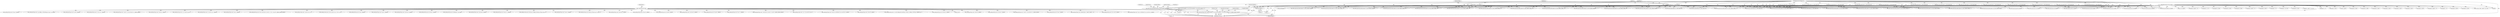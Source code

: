digraph "0_radare2_bbb4af56003c1afdad67af0c4339267ca38b1017@pointer" {
"1000498" [label="(Call,r_strbuf_setf (&op->esil, \"a,%s,[1],&,0x80,&,!,!,N,=,a,%s,[1],&,0x40,&,!,!,V,=,a,%s,[1],&,0xff,&,!,Z,=\",addrbuf, addrbuf, addrbuf))"];
"1000313" [label="(Call,r_strbuf_init (&op->esil))"];
"1000492" [label="(Call,_6502_anal_esil_get_addr_pattern3 (op, data, addrbuf, buffsize, 0))"];
"1000278" [label="(Call,memset (op, '\0', sizeof (RAnalOp)))"];
"1000265" [label="(MethodParameterIn,RAnalOp *op)"];
"1000267" [label="(MethodParameterIn,const ut8 *data)"];
"1000272" [label="(Call,buffsize = sizeof (addrbuf) - 1)"];
"1000274" [label="(Call,sizeof (addrbuf) - 1)"];
"1000716" [label="(Call,r_strbuf_setf (&op->esil, \"%s,a,^=\", addrbuf))"];
"1000809" [label="(Call,r_strbuf_setf (&op->esil, \"1,%s,[1],&,C,=,1,%s,[1],>>,%s,=[1]\", addrbuf, addrbuf, addrbuf))"];
"1000494" [label="(Identifier,data)"];
"1000839" [label="(Call,r_strbuf_set (&op->esil, \"1,a,<<,C,|,a,=,$c7,C,=,a,a,=\"))"];
"1001547" [label="(Call,_6502_anal_esil_get_addr_pattern1 (op, data, addrbuf, buffsize))"];
"1001655" [label="(Call,_6502_anal_esil_pop (op, data[0]))"];
"1000931" [label="(Call,_6502_anal_update_flags (op, _6502_FLAGS_NZ))"];
"1000540" [label="(Call,r_strbuf_setf (&op->esil, \"%s,[1],a,+=,C,NUM,$c7,C,=,a,+=,$c7,C,|=\", addrbuf))"];
"1000272" [label="(Call,buffsize = sizeof (addrbuf) - 1)"];
"1001442" [label="(Call,r_strbuf_setf (&op->esil, \"%s,[1],a,=\", addrbuf))"];
"1000479" [label="(Call,_6502_anal_esil_flags (op, data[0]))"];
"1001490" [label="(Call,_6502_anal_update_flags (op, _6502_FLAGS_NZ))"];
"1001293" [label="(Call,r_strbuf_setf (&op->esil, \"0x%04x,pc,=\", op->jump))"];
"1000876" [label="(Call,data[0] == 0x6a)"];
"1000668" [label="(Call,data[0] == 0x29)"];
"1000596" [label="(Call,_6502_anal_update_flags (op, _6502_FLAGS_BNZ))"];
"1001626" [label="(Call,_6502_anal_esil_push (op, data[0]))"];
"1000496" [label="(Identifier,buffsize)"];
"1000890" [label="(Call,_6502_anal_esil_get_addr_pattern2 (op, data, addrbuf, buffsize, 'x'))"];
"1000506" [label="(Identifier,addrbuf)"];
"1000818" [label="(Call,_6502_anal_update_flags (op, _6502_FLAGS_NZ))"];
"1001173" [label="(Call,op->jump = addr + data[1] + op->size)"];
"1000313" [label="(Call,r_strbuf_init (&op->esil))"];
"1000306" [label="(Call,op->id = data[0])"];
"1001240" [label="(Call,data[1] | data[2] << 8)"];
"1000681" [label="(Call,r_strbuf_setf (&op->esil, \"%s,[1],a,&=\", addrbuf))"];
"1000645" [label="(Call,_6502_anal_update_flags (op, _6502_FLAGS_NZ))"];
"1001167" [label="(Call,data[1] <= 127)"];
"1000724" [label="(Call,r_strbuf_setf (&op->esil, \"%s,[1],a,^=\", addrbuf))"];
"1000277" [label="(Literal,1)"];
"1001391" [label="(Call,r_strbuf_set (&op->esil, \"0x101,sp,+,[1],flags,=,0x102,sp,+,[2],pc,=,3,sp,+=\"))"];
"1001012" [label="(Call,_6502_anal_esil_get_addr_pattern1 (op, data, addrbuf, buffsize))"];
"1000320" [label="(Identifier,data)"];
"1001023" [label="(Call,r_strbuf_setf (&op->esil, \"%s,a,==\", addrbuf))"];
"1000495" [label="(Identifier,addrbuf)"];
"1001357" [label="(Call,r_strbuf_set (&op->esil, \"0x101,sp,+,[2],pc,=,pc,++=,2,sp,+=\"))"];
"1000760" [label="(Call,_6502_anal_esil_get_addr_pattern2 (op, data, addrbuf, buffsize, 'x'))"];
"1001121" [label="(Call,r_strbuf_setf (&op->esil, \"%s,[1],y,==\", addrbuf))"];
"1001068" [label="(Call,r_strbuf_setf (&op->esil, \"%s,x,==\", addrbuf))"];
"1001719" [label="(Call,_6502_anal_esil_mov (op, data[0]))"];
"1000918" [label="(Call,_6502_anal_esil_get_addr_pattern2 (op, data, addrbuf, buffsize, 'x'))"];
"1000711" [label="(Call,data[0] == 0x49)"];
"1001038" [label="(Call,_6502_anal_update_flags (op, _6502_FLAGS_BNZ))"];
"1001552" [label="(Call,r_strbuf_setf (&op->esil, \"a,%s,=[1]\", addrbuf))"];
"1001018" [label="(Call,data[0] == 0xc9)"];
"1001031" [label="(Call,r_strbuf_setf (&op->esil, \"%s,[1],a,==\", addrbuf))"];
"1000493" [label="(Identifier,op)"];
"1001697" [label="(Call,_6502_anal_esil_mov (op, data[0]))"];
"1000774" [label="(Call,_6502_anal_update_flags (op, _6502_FLAGS_NZ))"];
"1000673" [label="(Call,r_strbuf_setf (&op->esil, \"%s,a,&=\", addrbuf))"];
"1001429" [label="(Call,data[0] == 0xa9)"];
"1001504" [label="(Call,_6502_anal_esil_get_addr_pattern3 (op, data, addrbuf, buffsize, 'x'))"];
"1001056" [label="(Call,_6502_anal_esil_get_addr_pattern3 (op, data, addrbuf, buffsize, 0))"];
"1000269" [label="(Block,)"];
"1000265" [label="(MethodParameterIn,RAnalOp *op)"];
"1000944" [label="(Call,_6502_anal_esil_get_addr_pattern2 (op, data, addrbuf, buffsize, 'x'))"];
"1001423" [label="(Call,_6502_anal_esil_get_addr_pattern1 (op, data, addrbuf, buffsize))"];
"1000497" [label="(Literal,0)"];
"1000847" [label="(Call,_6502_anal_esil_get_addr_pattern2 (op, data, addrbuf, buffsize, 'x'))"];
"1001219" [label="(Call,_6502_anal_esil_ccall (op, data[0]))"];
"1001320" [label="(Call,data[1] | data[2] << 8)"];
"1001568" [label="(Call,_6502_anal_esil_get_addr_pattern2 (op, data, addrbuf, buffsize, 'y'))"];
"1000521" [label="(Call,_6502_anal_esil_get_addr_pattern1 (op, data, addrbuf, buffsize))"];
"1000501" [label="(Identifier,op)"];
"1001063" [label="(Call,data[0] == 0xe0)"];
"1001574" [label="(Call,r_strbuf_setf (&op->esil, \"x,%s,=[1]\", addrbuf))"];
"1000455" [label="(Call,r_strbuf_set (&op->esil, \",1,I,=,0,D,=,flags,0x10,|,0x100,sp,+,=[1],pc,1,+,0xfe,sp,+,=[2],3,sp,-=,0xfffe,[2],pc,=\"))"];
"1000905" [label="(Call,_6502_anal_update_flags (op, _6502_FLAGS_NZ))"];
"1001449" [label="(Call,_6502_anal_update_flags (op, _6502_FLAGS_NZ))"];
"1001244" [label="(Call,data[2] << 8)"];
"1000638" [label="(Call,r_strbuf_setf (&op->esil, \"%s,[1],a,|=\", addrbuf))"];
"1001179" [label="(Call,data[1] + op->size)"];
"1000275" [label="(Call,sizeof (addrbuf))"];
"1000992" [label="(Call,_6502_anal_esil_inc_reg (op, data[0], \"-\"))"];
"1001590" [label="(Call,_6502_anal_esil_get_addr_pattern3 (op, data, addrbuf, buffsize, 'x'))"];
"1000314" [label="(Call,&op->esil)"];
"1001108" [label="(Call,data[0] == 0xc0)"];
"1001729" [label="(MethodReturn,static int)"];
"1000267" [label="(MethodParameterIn,const ut8 *data)"];
"1001177" [label="(Call,addr + data[1] + op->size)"];
"1000505" [label="(Identifier,addrbuf)"];
"1000973" [label="(Call,_6502_anal_esil_inc_reg (op, data[0], \"+\"))"];
"1000279" [label="(Identifier,op)"];
"1001596" [label="(Call,r_strbuf_setf (&op->esil, \"y,%s,=[1]\", addrbuf))"];
"1000547" [label="(Call,_6502_anal_update_flags (op, _6502_FLAGS_NZ))"];
"1001463" [label="(Call,_6502_anal_esil_get_addr_pattern2 (op, data, addrbuf, buffsize, 'y'))"];
"1001128" [label="(Call,_6502_anal_update_flags (op, _6502_FLAGS_BNZ))"];
"1000570" [label="(Call,_6502_anal_esil_get_addr_pattern1 (op, data, addrbuf, buffsize))"];
"1000281" [label="(Call,sizeof (RAnalOp))"];
"1001483" [label="(Call,r_strbuf_setf (&op->esil, \"%s,[1],x,=\", addrbuf))"];
"1000503" [label="(Literal,\"a,%s,[1],&,0x80,&,!,!,N,=,a,%s,[1],&,0x40,&,!,!,V,=,a,%s,[1],&,0xff,&,!,Z,=\")"];
"1001675" [label="(Call,_6502_anal_esil_mov (op, data[0]))"];
"1001324" [label="(Call,data[2] << 8)"];
"1000833" [label="(Call,data[0] == 0x2a)"];
"1000273" [label="(Identifier,buffsize)"];
"1001195" [label="(Call,256 - data[1])"];
"1000731" [label="(Call,_6502_anal_update_flags (op, _6502_FLAGS_NZ))"];
"1000766" [label="(Call,r_strbuf_setf (&op->esil, \"1,%s,[1],<<,%s,=[1],$c7,C,=\", addrbuf, addrbuf))"];
"1000576" [label="(Call,data[0] == 0xe9)"];
"1000619" [label="(Call,_6502_anal_esil_get_addr_pattern1 (op, data, addrbuf, buffsize))"];
"1001434" [label="(Call,r_strbuf_setf (&op->esil, \"%s,a,=\", addrbuf))"];
"1000527" [label="(Call,data[0] == 0x69)"];
"1001314" [label="(Call,r_strbuf_setf (&op->esil, \"0x%04x,[2],pc,=\", data[1] | data[2] << 8))"];
"1000924" [label="(Call,r_strbuf_setf (&op->esil, \"%s,++=[1]\", addrbuf))"];
"1000532" [label="(Call,r_strbuf_setf (&op->esil, \"%s,a,+=,C,NUM,$c7,C,=,a,+=,$c7,C,|=\", addrbuf))"];
"1000803" [label="(Call,_6502_anal_esil_get_addr_pattern2 (op, data, addrbuf, buffsize, 'x'))"];
"1000630" [label="(Call,r_strbuf_setf (&op->esil, \"%s,a,|=\", addrbuf))"];
"1000705" [label="(Call,_6502_anal_esil_get_addr_pattern1 (op, data, addrbuf, buffsize))"];
"1000278" [label="(Call,memset (op, '\0', sizeof (RAnalOp)))"];
"1001259" [label="(Call,r_strbuf_setf (&op->esil, \"1,pc,-,0xff,sp,+,=[2],0x%04x,pc,=,2,sp,-=\", op->jump))"];
"1000280" [label="(Literal,'\0')"];
"1000498" [label="(Call,r_strbuf_setf (&op->esil, \"a,%s,[1],&,0x80,&,!,!,N,=,a,%s,[1],&,0x40,&,!,!,V,=,a,%s,[1],&,0xff,&,!,Z,=\",addrbuf, addrbuf, addrbuf))"];
"1000950" [label="(Call,r_strbuf_setf (&op->esil, \"%s,--=[1]\", addrbuf))"];
"1000492" [label="(Call,_6502_anal_esil_get_addr_pattern3 (op, data, addrbuf, buffsize, 0))"];
"1000499" [label="(Call,&op->esil)"];
"1000581" [label="(Call,r_strbuf_setf (&op->esil, \"C,!,%s,+,a,-=\", addrbuf))"];
"1001511" [label="(Call,data[0] == 0xa0)"];
"1000853" [label="(Call,r_strbuf_setf (&op->esil, \"1,%s,[1],<<,C,|,%s,=[1],$c7,C,=\", addrbuf, addrbuf))"];
"1001101" [label="(Call,_6502_anal_esil_get_addr_pattern3 (op, data, addrbuf, buffsize, 0))"];
"1000322" [label="(Block,)"];
"1000507" [label="(ControlStructure,break;)"];
"1001524" [label="(Call,r_strbuf_setf (&op->esil, \"%s,[1],y,=\", addrbuf))"];
"1001083" [label="(Call,_6502_anal_update_flags (op, _6502_FLAGS_BNZ))"];
"1000752" [label="(Call,r_strbuf_set (&op->esil, \"1,a,<<=,$c7,C,=,a,a,=\"))"];
"1000589" [label="(Call,r_strbuf_setf (&op->esil, \"C,!,%s,[1],+,a,-=\", addrbuf))"];
"1001475" [label="(Call,r_strbuf_setf (&op->esil, \"%s,x,=\", addrbuf))"];
"1000504" [label="(Identifier,addrbuf)"];
"1000789" [label="(Call,data[0] == 0x4a)"];
"1001470" [label="(Call,data[0] == 0xa2)"];
"1000896" [label="(Call,r_strbuf_setf (&op->esil, \"C,N,=,1,%s,[1],&,C,=,1,%s,[1],>>,7,N,<<,|,%s,=[1]\", addrbuf, addrbuf, addrbuf))"];
"1000746" [label="(Call,data[0] == 0x0a)"];
"1001531" [label="(Call,_6502_anal_update_flags (op, _6502_FLAGS_NZ))"];
"1000795" [label="(Call,r_strbuf_set (&op->esil, \"1,a,&,C,=,1,a,>>=\"))"];
"1000882" [label="(Call,r_strbuf_set (&op->esil, \"C,N,=,1,a,&,C,=,1,a,>>,7,N,<<,|,a,=\"))"];
"1000688" [label="(Call,_6502_anal_update_flags (op, _6502_FLAGS_NZ))"];
"1000662" [label="(Call,_6502_anal_esil_get_addr_pattern1 (op, data, addrbuf, buffsize))"];
"1000625" [label="(Call,data[0] == 0x09)"];
"1001284" [label="(Call,data[1] | data[2] << 8)"];
"1000861" [label="(Call,_6502_anal_update_flags (op, _6502_FLAGS_NZ))"];
"1000285" [label="(Identifier,op)"];
"1001516" [label="(Call,r_strbuf_setf (&op->esil, \"%s,y,=\", addrbuf))"];
"1001113" [label="(Call,r_strbuf_setf (&op->esil, \"%s,y,==\", addrbuf))"];
"1000274" [label="(Call,sizeof (addrbuf) - 1)"];
"1001288" [label="(Call,data[2] << 8)"];
"1000957" [label="(Call,_6502_anal_update_flags (op, _6502_FLAGS_NZ))"];
"1001076" [label="(Call,r_strbuf_setf (&op->esil, \"%s,[1],x,==\", addrbuf))"];
"1000498" -> "1000322"  [label="AST: "];
"1000498" -> "1000506"  [label="CFG: "];
"1000499" -> "1000498"  [label="AST: "];
"1000503" -> "1000498"  [label="AST: "];
"1000504" -> "1000498"  [label="AST: "];
"1000505" -> "1000498"  [label="AST: "];
"1000506" -> "1000498"  [label="AST: "];
"1000507" -> "1000498"  [label="CFG: "];
"1000498" -> "1001729"  [label="DDG: "];
"1000498" -> "1001729"  [label="DDG: "];
"1000498" -> "1001729"  [label="DDG: "];
"1000313" -> "1000498"  [label="DDG: "];
"1000492" -> "1000498"  [label="DDG: "];
"1000313" -> "1000269"  [label="AST: "];
"1000313" -> "1000314"  [label="CFG: "];
"1000314" -> "1000313"  [label="AST: "];
"1000320" -> "1000313"  [label="CFG: "];
"1000313" -> "1001729"  [label="DDG: "];
"1000313" -> "1001729"  [label="DDG: "];
"1000313" -> "1000455"  [label="DDG: "];
"1000313" -> "1000532"  [label="DDG: "];
"1000313" -> "1000540"  [label="DDG: "];
"1000313" -> "1000581"  [label="DDG: "];
"1000313" -> "1000589"  [label="DDG: "];
"1000313" -> "1000630"  [label="DDG: "];
"1000313" -> "1000638"  [label="DDG: "];
"1000313" -> "1000673"  [label="DDG: "];
"1000313" -> "1000681"  [label="DDG: "];
"1000313" -> "1000716"  [label="DDG: "];
"1000313" -> "1000724"  [label="DDG: "];
"1000313" -> "1000752"  [label="DDG: "];
"1000313" -> "1000766"  [label="DDG: "];
"1000313" -> "1000795"  [label="DDG: "];
"1000313" -> "1000809"  [label="DDG: "];
"1000313" -> "1000839"  [label="DDG: "];
"1000313" -> "1000853"  [label="DDG: "];
"1000313" -> "1000882"  [label="DDG: "];
"1000313" -> "1000896"  [label="DDG: "];
"1000313" -> "1000924"  [label="DDG: "];
"1000313" -> "1000950"  [label="DDG: "];
"1000313" -> "1001023"  [label="DDG: "];
"1000313" -> "1001031"  [label="DDG: "];
"1000313" -> "1001068"  [label="DDG: "];
"1000313" -> "1001076"  [label="DDG: "];
"1000313" -> "1001113"  [label="DDG: "];
"1000313" -> "1001121"  [label="DDG: "];
"1000313" -> "1001259"  [label="DDG: "];
"1000313" -> "1001293"  [label="DDG: "];
"1000313" -> "1001314"  [label="DDG: "];
"1000313" -> "1001357"  [label="DDG: "];
"1000313" -> "1001391"  [label="DDG: "];
"1000313" -> "1001434"  [label="DDG: "];
"1000313" -> "1001442"  [label="DDG: "];
"1000313" -> "1001475"  [label="DDG: "];
"1000313" -> "1001483"  [label="DDG: "];
"1000313" -> "1001516"  [label="DDG: "];
"1000313" -> "1001524"  [label="DDG: "];
"1000313" -> "1001552"  [label="DDG: "];
"1000313" -> "1001574"  [label="DDG: "];
"1000313" -> "1001596"  [label="DDG: "];
"1000492" -> "1000322"  [label="AST: "];
"1000492" -> "1000497"  [label="CFG: "];
"1000493" -> "1000492"  [label="AST: "];
"1000494" -> "1000492"  [label="AST: "];
"1000495" -> "1000492"  [label="AST: "];
"1000496" -> "1000492"  [label="AST: "];
"1000497" -> "1000492"  [label="AST: "];
"1000501" -> "1000492"  [label="CFG: "];
"1000492" -> "1001729"  [label="DDG: "];
"1000492" -> "1001729"  [label="DDG: "];
"1000492" -> "1001729"  [label="DDG: "];
"1000492" -> "1001729"  [label="DDG: "];
"1000278" -> "1000492"  [label="DDG: "];
"1000265" -> "1000492"  [label="DDG: "];
"1000267" -> "1000492"  [label="DDG: "];
"1000272" -> "1000492"  [label="DDG: "];
"1000278" -> "1000269"  [label="AST: "];
"1000278" -> "1000281"  [label="CFG: "];
"1000279" -> "1000278"  [label="AST: "];
"1000280" -> "1000278"  [label="AST: "];
"1000281" -> "1000278"  [label="AST: "];
"1000285" -> "1000278"  [label="CFG: "];
"1000278" -> "1001729"  [label="DDG: "];
"1000278" -> "1001729"  [label="DDG: "];
"1000265" -> "1000278"  [label="DDG: "];
"1000278" -> "1000479"  [label="DDG: "];
"1000278" -> "1000521"  [label="DDG: "];
"1000278" -> "1000570"  [label="DDG: "];
"1000278" -> "1000619"  [label="DDG: "];
"1000278" -> "1000662"  [label="DDG: "];
"1000278" -> "1000705"  [label="DDG: "];
"1000278" -> "1000760"  [label="DDG: "];
"1000278" -> "1000774"  [label="DDG: "];
"1000278" -> "1000803"  [label="DDG: "];
"1000278" -> "1000818"  [label="DDG: "];
"1000278" -> "1000847"  [label="DDG: "];
"1000278" -> "1000861"  [label="DDG: "];
"1000278" -> "1000890"  [label="DDG: "];
"1000278" -> "1000905"  [label="DDG: "];
"1000278" -> "1000918"  [label="DDG: "];
"1000278" -> "1000944"  [label="DDG: "];
"1000278" -> "1000973"  [label="DDG: "];
"1000278" -> "1000992"  [label="DDG: "];
"1000278" -> "1001012"  [label="DDG: "];
"1000278" -> "1001056"  [label="DDG: "];
"1000278" -> "1001101"  [label="DDG: "];
"1000278" -> "1001219"  [label="DDG: "];
"1000278" -> "1001423"  [label="DDG: "];
"1000278" -> "1001463"  [label="DDG: "];
"1000278" -> "1001504"  [label="DDG: "];
"1000278" -> "1001547"  [label="DDG: "];
"1000278" -> "1001568"  [label="DDG: "];
"1000278" -> "1001590"  [label="DDG: "];
"1000278" -> "1001626"  [label="DDG: "];
"1000278" -> "1001655"  [label="DDG: "];
"1000278" -> "1001675"  [label="DDG: "];
"1000278" -> "1001697"  [label="DDG: "];
"1000278" -> "1001719"  [label="DDG: "];
"1000265" -> "1000263"  [label="AST: "];
"1000265" -> "1001729"  [label="DDG: "];
"1000265" -> "1000479"  [label="DDG: "];
"1000265" -> "1000521"  [label="DDG: "];
"1000265" -> "1000547"  [label="DDG: "];
"1000265" -> "1000570"  [label="DDG: "];
"1000265" -> "1000596"  [label="DDG: "];
"1000265" -> "1000619"  [label="DDG: "];
"1000265" -> "1000645"  [label="DDG: "];
"1000265" -> "1000662"  [label="DDG: "];
"1000265" -> "1000688"  [label="DDG: "];
"1000265" -> "1000705"  [label="DDG: "];
"1000265" -> "1000731"  [label="DDG: "];
"1000265" -> "1000760"  [label="DDG: "];
"1000265" -> "1000774"  [label="DDG: "];
"1000265" -> "1000803"  [label="DDG: "];
"1000265" -> "1000818"  [label="DDG: "];
"1000265" -> "1000847"  [label="DDG: "];
"1000265" -> "1000861"  [label="DDG: "];
"1000265" -> "1000890"  [label="DDG: "];
"1000265" -> "1000905"  [label="DDG: "];
"1000265" -> "1000918"  [label="DDG: "];
"1000265" -> "1000931"  [label="DDG: "];
"1000265" -> "1000944"  [label="DDG: "];
"1000265" -> "1000957"  [label="DDG: "];
"1000265" -> "1000973"  [label="DDG: "];
"1000265" -> "1000992"  [label="DDG: "];
"1000265" -> "1001012"  [label="DDG: "];
"1000265" -> "1001038"  [label="DDG: "];
"1000265" -> "1001056"  [label="DDG: "];
"1000265" -> "1001083"  [label="DDG: "];
"1000265" -> "1001101"  [label="DDG: "];
"1000265" -> "1001128"  [label="DDG: "];
"1000265" -> "1001219"  [label="DDG: "];
"1000265" -> "1001423"  [label="DDG: "];
"1000265" -> "1001449"  [label="DDG: "];
"1000265" -> "1001463"  [label="DDG: "];
"1000265" -> "1001490"  [label="DDG: "];
"1000265" -> "1001504"  [label="DDG: "];
"1000265" -> "1001531"  [label="DDG: "];
"1000265" -> "1001547"  [label="DDG: "];
"1000265" -> "1001568"  [label="DDG: "];
"1000265" -> "1001590"  [label="DDG: "];
"1000265" -> "1001626"  [label="DDG: "];
"1000265" -> "1001655"  [label="DDG: "];
"1000265" -> "1001675"  [label="DDG: "];
"1000265" -> "1001697"  [label="DDG: "];
"1000265" -> "1001719"  [label="DDG: "];
"1000267" -> "1000263"  [label="AST: "];
"1000267" -> "1001729"  [label="DDG: "];
"1000267" -> "1000306"  [label="DDG: "];
"1000267" -> "1000479"  [label="DDG: "];
"1000267" -> "1000521"  [label="DDG: "];
"1000267" -> "1000527"  [label="DDG: "];
"1000267" -> "1000570"  [label="DDG: "];
"1000267" -> "1000576"  [label="DDG: "];
"1000267" -> "1000619"  [label="DDG: "];
"1000267" -> "1000625"  [label="DDG: "];
"1000267" -> "1000662"  [label="DDG: "];
"1000267" -> "1000668"  [label="DDG: "];
"1000267" -> "1000705"  [label="DDG: "];
"1000267" -> "1000711"  [label="DDG: "];
"1000267" -> "1000746"  [label="DDG: "];
"1000267" -> "1000760"  [label="DDG: "];
"1000267" -> "1000789"  [label="DDG: "];
"1000267" -> "1000803"  [label="DDG: "];
"1000267" -> "1000833"  [label="DDG: "];
"1000267" -> "1000847"  [label="DDG: "];
"1000267" -> "1000876"  [label="DDG: "];
"1000267" -> "1000890"  [label="DDG: "];
"1000267" -> "1000918"  [label="DDG: "];
"1000267" -> "1000944"  [label="DDG: "];
"1000267" -> "1000973"  [label="DDG: "];
"1000267" -> "1000992"  [label="DDG: "];
"1000267" -> "1001012"  [label="DDG: "];
"1000267" -> "1001018"  [label="DDG: "];
"1000267" -> "1001056"  [label="DDG: "];
"1000267" -> "1001063"  [label="DDG: "];
"1000267" -> "1001101"  [label="DDG: "];
"1000267" -> "1001108"  [label="DDG: "];
"1000267" -> "1001167"  [label="DDG: "];
"1000267" -> "1001173"  [label="DDG: "];
"1000267" -> "1001177"  [label="DDG: "];
"1000267" -> "1001179"  [label="DDG: "];
"1000267" -> "1001195"  [label="DDG: "];
"1000267" -> "1001219"  [label="DDG: "];
"1000267" -> "1001240"  [label="DDG: "];
"1000267" -> "1001244"  [label="DDG: "];
"1000267" -> "1001284"  [label="DDG: "];
"1000267" -> "1001288"  [label="DDG: "];
"1000267" -> "1001320"  [label="DDG: "];
"1000267" -> "1001324"  [label="DDG: "];
"1000267" -> "1001423"  [label="DDG: "];
"1000267" -> "1001429"  [label="DDG: "];
"1000267" -> "1001463"  [label="DDG: "];
"1000267" -> "1001470"  [label="DDG: "];
"1000267" -> "1001504"  [label="DDG: "];
"1000267" -> "1001511"  [label="DDG: "];
"1000267" -> "1001547"  [label="DDG: "];
"1000267" -> "1001568"  [label="DDG: "];
"1000267" -> "1001590"  [label="DDG: "];
"1000267" -> "1001626"  [label="DDG: "];
"1000267" -> "1001655"  [label="DDG: "];
"1000267" -> "1001675"  [label="DDG: "];
"1000267" -> "1001697"  [label="DDG: "];
"1000267" -> "1001719"  [label="DDG: "];
"1000272" -> "1000269"  [label="AST: "];
"1000272" -> "1000274"  [label="CFG: "];
"1000273" -> "1000272"  [label="AST: "];
"1000274" -> "1000272"  [label="AST: "];
"1000279" -> "1000272"  [label="CFG: "];
"1000272" -> "1001729"  [label="DDG: "];
"1000272" -> "1001729"  [label="DDG: "];
"1000274" -> "1000272"  [label="DDG: "];
"1000272" -> "1000521"  [label="DDG: "];
"1000272" -> "1000570"  [label="DDG: "];
"1000272" -> "1000619"  [label="DDG: "];
"1000272" -> "1000662"  [label="DDG: "];
"1000272" -> "1000705"  [label="DDG: "];
"1000272" -> "1000760"  [label="DDG: "];
"1000272" -> "1000803"  [label="DDG: "];
"1000272" -> "1000847"  [label="DDG: "];
"1000272" -> "1000890"  [label="DDG: "];
"1000272" -> "1000918"  [label="DDG: "];
"1000272" -> "1000944"  [label="DDG: "];
"1000272" -> "1001012"  [label="DDG: "];
"1000272" -> "1001056"  [label="DDG: "];
"1000272" -> "1001101"  [label="DDG: "];
"1000272" -> "1001423"  [label="DDG: "];
"1000272" -> "1001463"  [label="DDG: "];
"1000272" -> "1001504"  [label="DDG: "];
"1000272" -> "1001547"  [label="DDG: "];
"1000272" -> "1001568"  [label="DDG: "];
"1000272" -> "1001590"  [label="DDG: "];
"1000274" -> "1000277"  [label="CFG: "];
"1000275" -> "1000274"  [label="AST: "];
"1000277" -> "1000274"  [label="AST: "];
}
